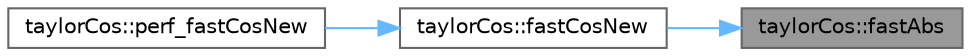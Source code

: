 digraph "taylorCos::fastAbs"
{
 // LATEX_PDF_SIZE
  bgcolor="transparent";
  edge [fontname=Helvetica,fontsize=10,labelfontname=Helvetica,labelfontsize=10];
  node [fontname=Helvetica,fontsize=10,shape=box,height=0.2,width=0.4];
  rankdir="RL";
  Node1 [id="Node000001",label="taylorCos::fastAbs",height=0.2,width=0.4,color="gray40", fillcolor="grey60", style="filled", fontcolor="black",tooltip=" "];
  Node1 -> Node2 [id="edge5_Node000001_Node000002",dir="back",color="steelblue1",style="solid",tooltip=" "];
  Node2 [id="Node000002",label="taylorCos::fastCosNew",height=0.2,width=0.4,color="grey40", fillcolor="white", style="filled",URL="$namespacetaylor_cos.html#a89cae290a30da458dc6519b54667090e",tooltip=" "];
  Node2 -> Node3 [id="edge6_Node000002_Node000003",dir="back",color="steelblue1",style="solid",tooltip=" "];
  Node3 [id="Node000003",label="taylorCos::perf_fastCosNew",height=0.2,width=0.4,color="grey40", fillcolor="white", style="filled",URL="$namespacetaylor_cos.html#ad53ccfba6926650a66c61b7fc5cd5337",tooltip=" "];
}
